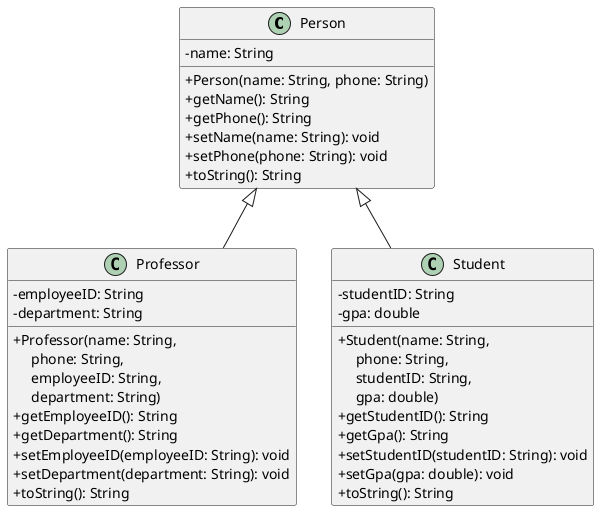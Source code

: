 @startuml Person
' Show + and - instead of icons for visibility
skinparam classAttributeIconSize 0

class Person {
  -name: String
  +Person(name: String, phone: String)
  +getName(): String
  +getPhone(): String
  +setName(name: String): void
  +setPhone(phone: String): void
  +toString(): String
}

class Professor {
  -employeeID: String
  -department: String
  +Professor(name: String,\n\
     phone: String,\n\
     employeeID: String,\n\
     department: String)
  +getEmployeeID(): String
  +getDepartment(): String
  +setEmployeeID(employeeID: String): void
  +setDepartment(department: String): void
  +toString(): String
}

class Student {
  -studentID: String
  -gpa: double
  +Student(name: String,\n\
     phone: String,\n\
     studentID: String,\n\
     gpa: double)
  +getStudentID(): String
  +getGpa(): String
  +setStudentID(studentID: String): void
  +setGpa(gpa: double): void
  +toString(): String
}

' <|-- creates inheritance relationship
Person <|-- Professor
Person <|-- Student
@enduml